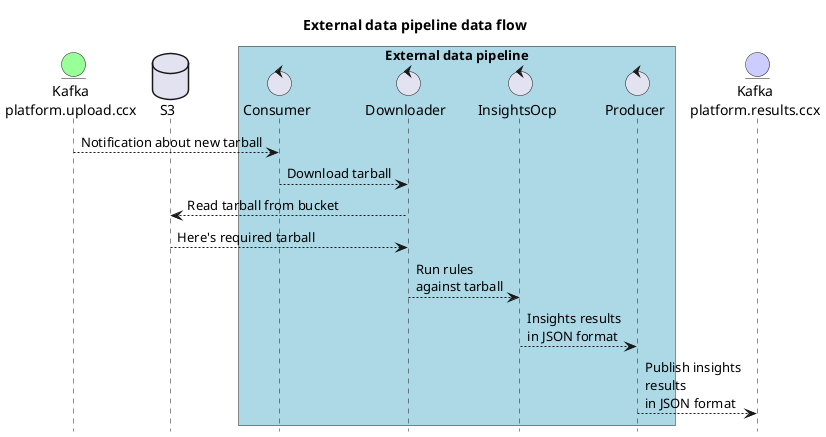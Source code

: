 @startuml
hide footbox
title External data pipeline data flow

entity "Kafka\nplatform.upload.ccx" as kafka1 #99ff99
database S3
box "External data pipeline" #LightBlue
    control Consumer
    control Downloader
    control InsightsOcp
    control Producer
end box
entity "Kafka\nplatform.results.ccx" as kafka2 #ccccff

kafka1 --> Consumer : Notification about new tarball
Consumer --> Downloader : Download tarball
Downloader --> S3 : Read tarball from bucket
S3 --> Downloader : Here's required tarball
Downloader --> InsightsOcp : Run rules\nagainst tarball
InsightsOcp --> Producer : Insights results\nin JSON format
Producer --> kafka2 : Publish insights\nresults\nin JSON format

@enduml

